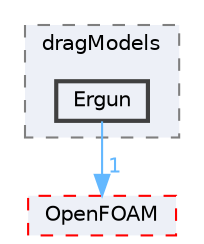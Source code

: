 digraph "src/phaseSystemModels/reactingEuler/multiphaseSystem/interfacialModels/dragModels/Ergun"
{
 // LATEX_PDF_SIZE
  bgcolor="transparent";
  edge [fontname=Helvetica,fontsize=10,labelfontname=Helvetica,labelfontsize=10];
  node [fontname=Helvetica,fontsize=10,shape=box,height=0.2,width=0.4];
  compound=true
  subgraph clusterdir_61ff409d95ddc812ba8a361e696dd23b {
    graph [ bgcolor="#edf0f7", pencolor="grey50", label="dragModels", fontname=Helvetica,fontsize=10 style="filled,dashed", URL="dir_61ff409d95ddc812ba8a361e696dd23b.html",tooltip=""]
  dir_85238330a3aa7247a6379b4f88f81d91 [label="Ergun", fillcolor="#edf0f7", color="grey25", style="filled,bold", URL="dir_85238330a3aa7247a6379b4f88f81d91.html",tooltip=""];
  }
  dir_c5473ff19b20e6ec4dfe5c310b3778a8 [label="OpenFOAM", fillcolor="#edf0f7", color="red", style="filled,dashed", URL="dir_c5473ff19b20e6ec4dfe5c310b3778a8.html",tooltip=""];
  dir_85238330a3aa7247a6379b4f88f81d91->dir_c5473ff19b20e6ec4dfe5c310b3778a8 [headlabel="1", labeldistance=1.5 headhref="dir_001179_002695.html" href="dir_001179_002695.html" color="steelblue1" fontcolor="steelblue1"];
}
